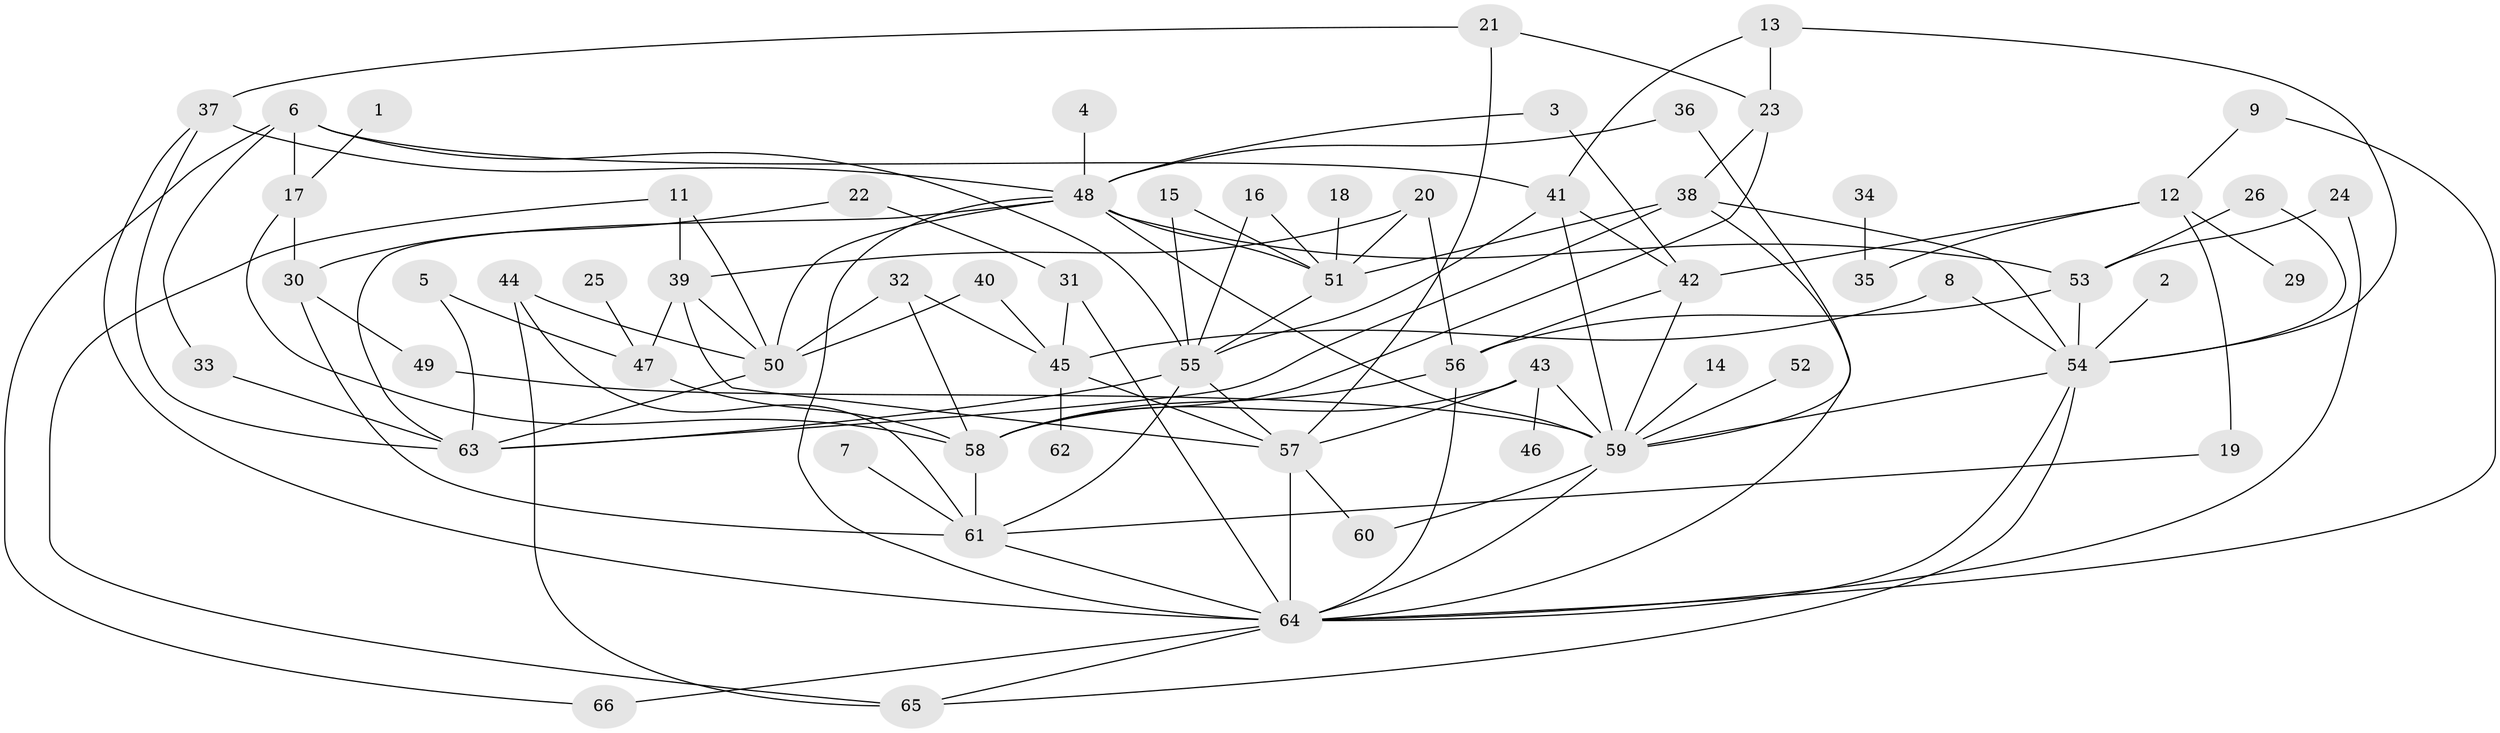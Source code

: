 // original degree distribution, {5: 0.10687022900763359, 2: 0.26717557251908397, 1: 0.15267175572519084, 4: 0.15267175572519084, 3: 0.2366412213740458, 6: 0.05343511450381679, 0: 0.022900763358778626, 7: 0.007633587786259542}
// Generated by graph-tools (version 1.1) at 2025/49/03/09/25 03:49:15]
// undirected, 63 vertices, 117 edges
graph export_dot {
graph [start="1"]
  node [color=gray90,style=filled];
  1;
  2;
  3;
  4;
  5;
  6;
  7;
  8;
  9;
  11;
  12;
  13;
  14;
  15;
  16;
  17;
  18;
  19;
  20;
  21;
  22;
  23;
  24;
  25;
  26;
  29;
  30;
  31;
  32;
  33;
  34;
  35;
  36;
  37;
  38;
  39;
  40;
  41;
  42;
  43;
  44;
  45;
  46;
  47;
  48;
  49;
  50;
  51;
  52;
  53;
  54;
  55;
  56;
  57;
  58;
  59;
  60;
  61;
  62;
  63;
  64;
  65;
  66;
  1 -- 17 [weight=1.0];
  2 -- 54 [weight=1.0];
  3 -- 42 [weight=1.0];
  3 -- 48 [weight=1.0];
  4 -- 48 [weight=1.0];
  5 -- 47 [weight=1.0];
  5 -- 63 [weight=1.0];
  6 -- 17 [weight=1.0];
  6 -- 33 [weight=1.0];
  6 -- 41 [weight=1.0];
  6 -- 55 [weight=1.0];
  6 -- 66 [weight=1.0];
  7 -- 61 [weight=1.0];
  8 -- 45 [weight=1.0];
  8 -- 54 [weight=1.0];
  9 -- 12 [weight=1.0];
  9 -- 64 [weight=1.0];
  11 -- 39 [weight=1.0];
  11 -- 50 [weight=1.0];
  11 -- 65 [weight=1.0];
  12 -- 19 [weight=1.0];
  12 -- 29 [weight=1.0];
  12 -- 35 [weight=1.0];
  12 -- 42 [weight=1.0];
  13 -- 23 [weight=1.0];
  13 -- 41 [weight=1.0];
  13 -- 54 [weight=1.0];
  14 -- 59 [weight=1.0];
  15 -- 51 [weight=1.0];
  15 -- 55 [weight=1.0];
  16 -- 51 [weight=1.0];
  16 -- 55 [weight=1.0];
  17 -- 30 [weight=1.0];
  17 -- 58 [weight=1.0];
  18 -- 51 [weight=1.0];
  19 -- 61 [weight=1.0];
  20 -- 39 [weight=1.0];
  20 -- 51 [weight=1.0];
  20 -- 56 [weight=1.0];
  21 -- 23 [weight=1.0];
  21 -- 37 [weight=1.0];
  21 -- 57 [weight=1.0];
  22 -- 30 [weight=1.0];
  22 -- 31 [weight=1.0];
  23 -- 38 [weight=1.0];
  23 -- 58 [weight=1.0];
  24 -- 53 [weight=1.0];
  24 -- 64 [weight=1.0];
  25 -- 47 [weight=1.0];
  26 -- 53 [weight=1.0];
  26 -- 54 [weight=1.0];
  30 -- 49 [weight=1.0];
  30 -- 61 [weight=1.0];
  31 -- 45 [weight=1.0];
  31 -- 64 [weight=1.0];
  32 -- 45 [weight=1.0];
  32 -- 50 [weight=1.0];
  32 -- 58 [weight=1.0];
  33 -- 63 [weight=1.0];
  34 -- 35 [weight=1.0];
  36 -- 48 [weight=1.0];
  36 -- 59 [weight=1.0];
  37 -- 48 [weight=2.0];
  37 -- 63 [weight=1.0];
  37 -- 64 [weight=1.0];
  38 -- 51 [weight=1.0];
  38 -- 54 [weight=2.0];
  38 -- 63 [weight=1.0];
  38 -- 64 [weight=1.0];
  39 -- 47 [weight=1.0];
  39 -- 50 [weight=1.0];
  39 -- 57 [weight=1.0];
  40 -- 45 [weight=1.0];
  40 -- 50 [weight=1.0];
  41 -- 42 [weight=1.0];
  41 -- 55 [weight=1.0];
  41 -- 59 [weight=1.0];
  42 -- 56 [weight=1.0];
  42 -- 59 [weight=1.0];
  43 -- 46 [weight=1.0];
  43 -- 57 [weight=1.0];
  43 -- 58 [weight=1.0];
  43 -- 59 [weight=1.0];
  44 -- 50 [weight=1.0];
  44 -- 61 [weight=1.0];
  44 -- 65 [weight=1.0];
  45 -- 57 [weight=1.0];
  45 -- 62 [weight=1.0];
  47 -- 58 [weight=1.0];
  48 -- 50 [weight=1.0];
  48 -- 51 [weight=1.0];
  48 -- 53 [weight=1.0];
  48 -- 59 [weight=1.0];
  48 -- 63 [weight=1.0];
  48 -- 64 [weight=1.0];
  49 -- 59 [weight=1.0];
  50 -- 63 [weight=1.0];
  51 -- 55 [weight=1.0];
  52 -- 59 [weight=1.0];
  53 -- 54 [weight=1.0];
  53 -- 56 [weight=1.0];
  54 -- 59 [weight=1.0];
  54 -- 64 [weight=1.0];
  54 -- 65 [weight=1.0];
  55 -- 57 [weight=1.0];
  55 -- 61 [weight=1.0];
  55 -- 63 [weight=1.0];
  56 -- 58 [weight=1.0];
  56 -- 64 [weight=1.0];
  57 -- 60 [weight=1.0];
  57 -- 64 [weight=1.0];
  58 -- 61 [weight=2.0];
  59 -- 60 [weight=1.0];
  59 -- 64 [weight=1.0];
  61 -- 64 [weight=1.0];
  64 -- 65 [weight=1.0];
  64 -- 66 [weight=1.0];
}
